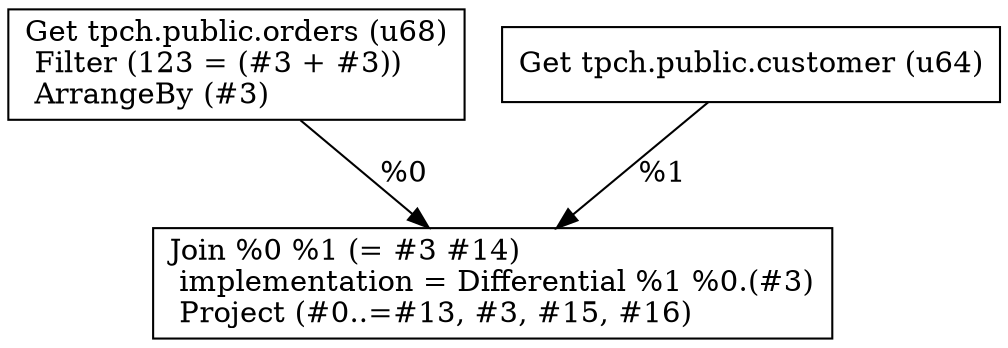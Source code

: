 digraph G {
    node0 [shape = record, label=" Get tpch.public.orders (u68)\l Filter (123 = (#3 + #3))\l ArrangeBy (#3)\l"]
    node1 [shape = record, label=" Get tpch.public.customer (u64)\l"]
    node2 [shape = record, label=" Join %0 %1 (= #3 #14)\l  implementation = Differential %1 %0.(#3)\l Project (#0..=#13, #3, #15, #16)\l"]
    node1 -> node2 [label = "%1\l"]
    node0 -> node2 [label = "%0\l"]
}
